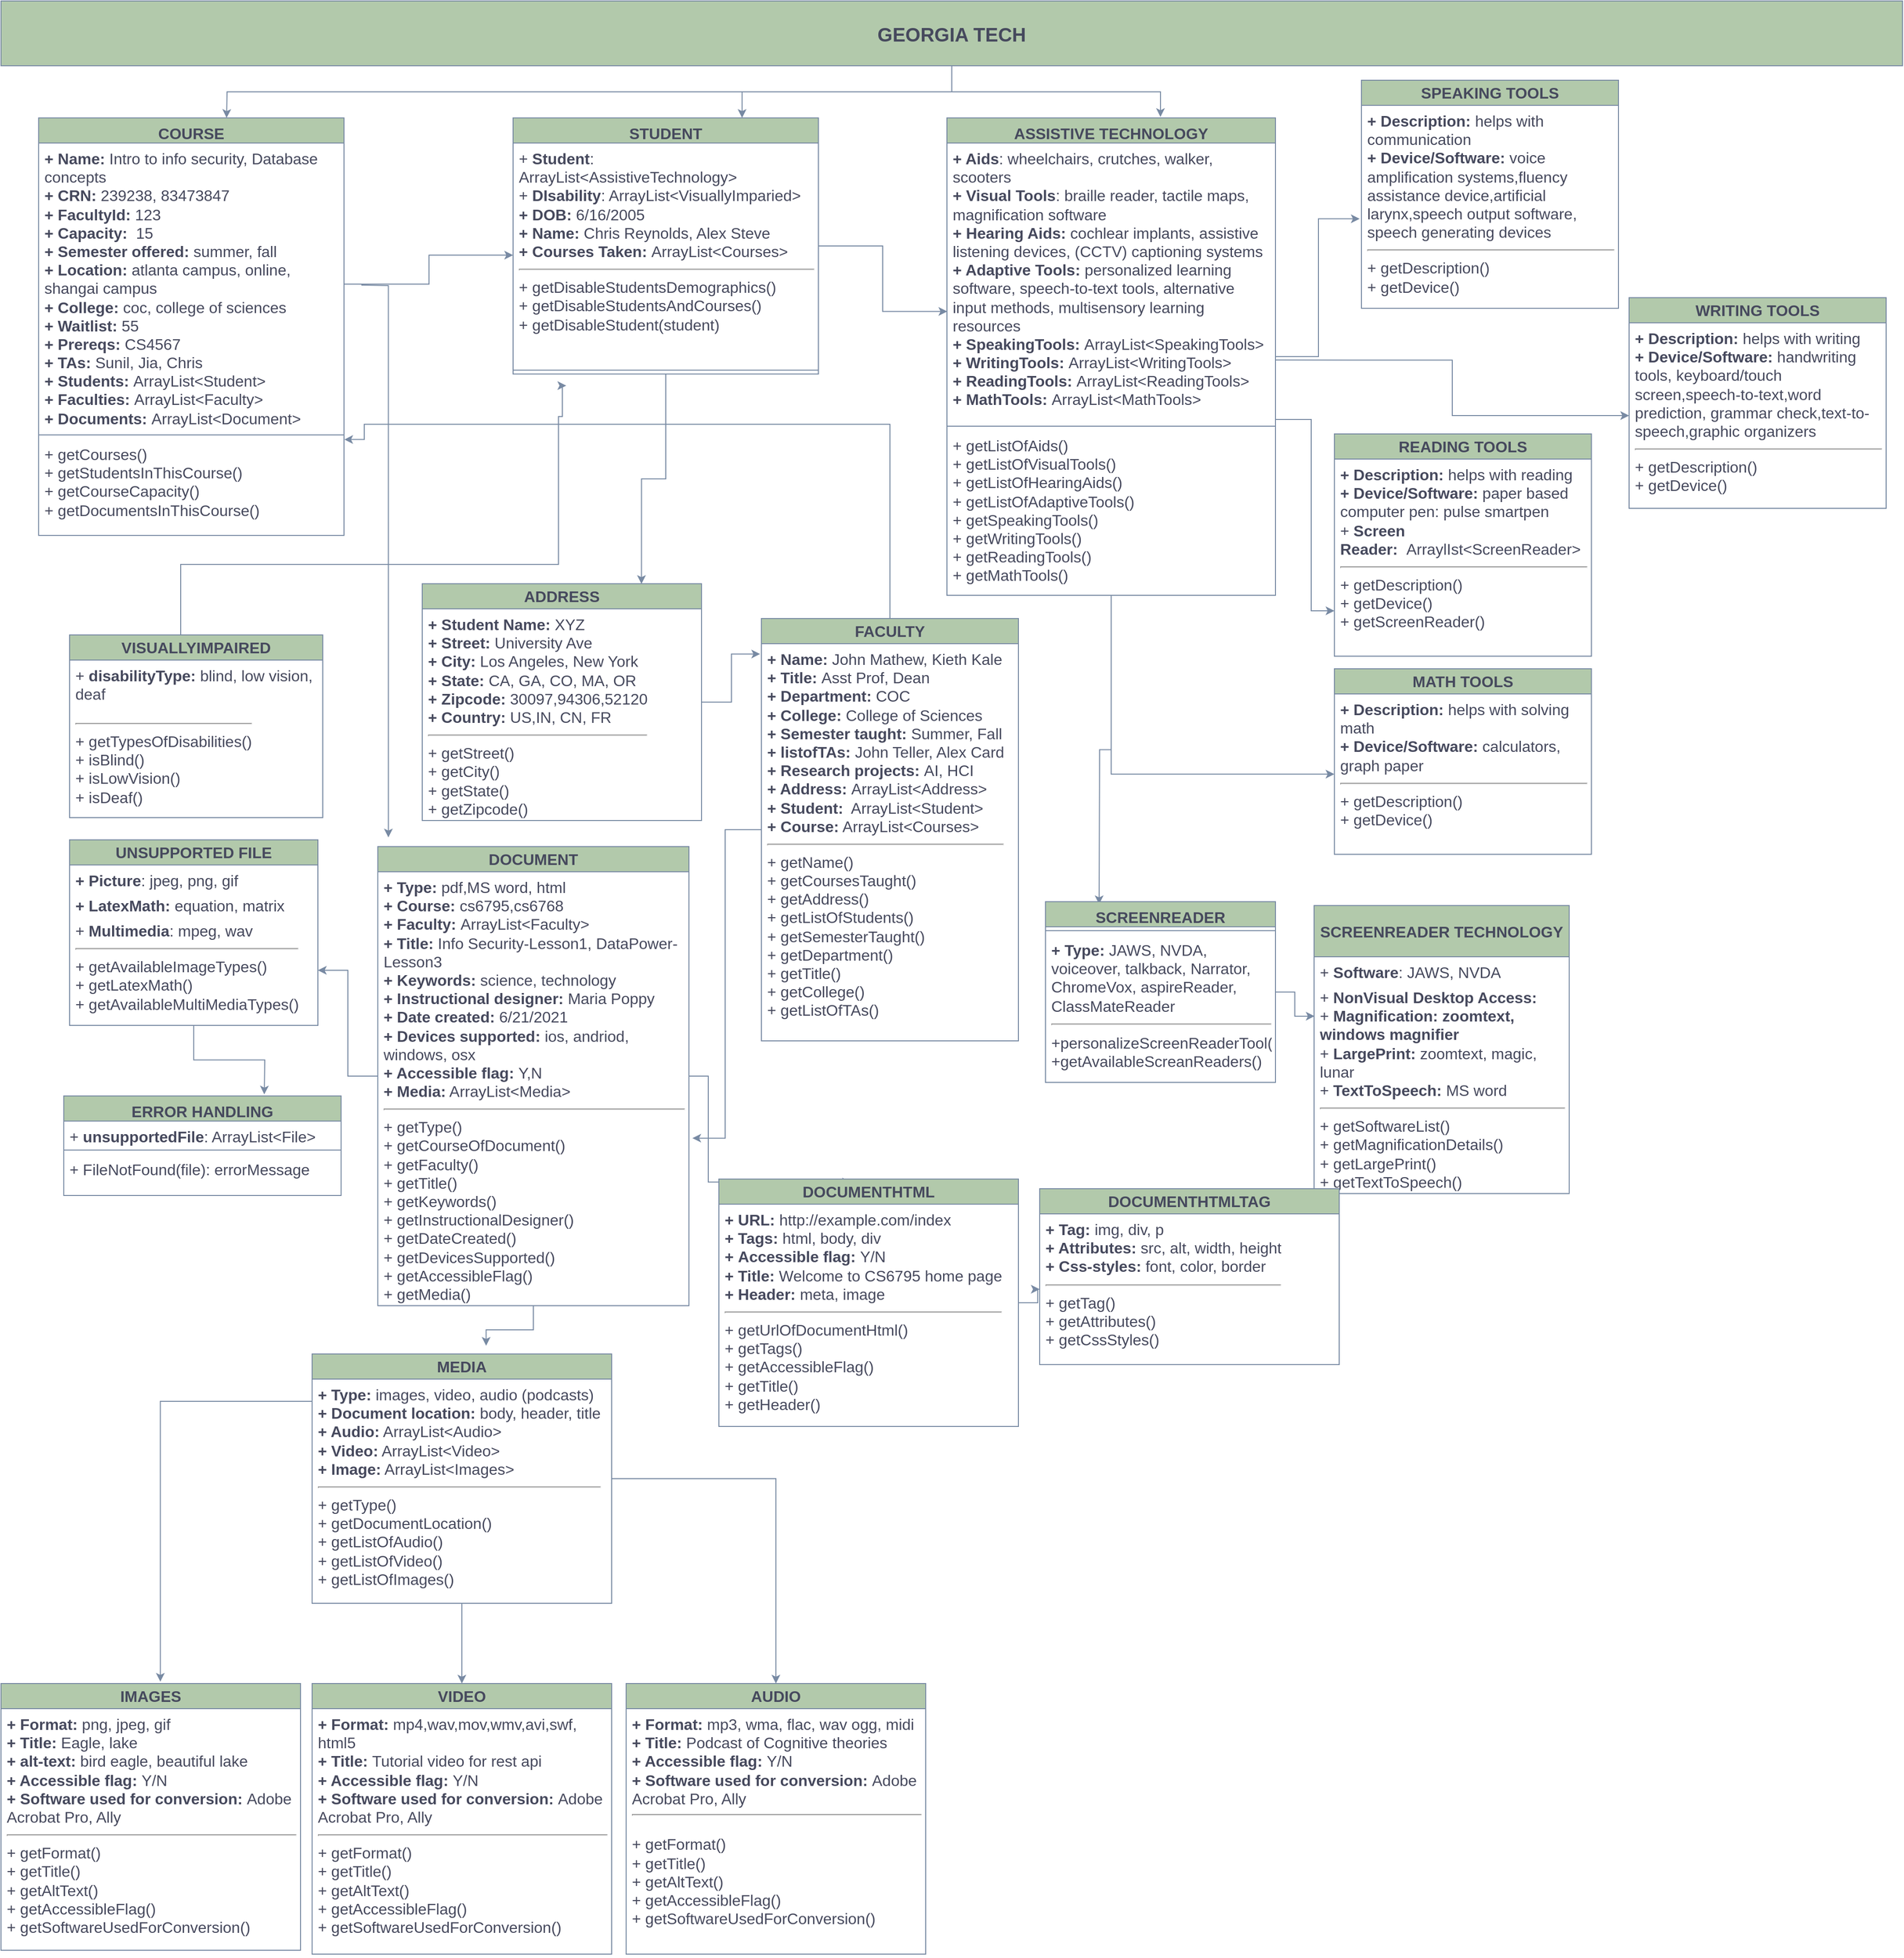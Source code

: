 <mxfile version="21.6.3" type="google">
  <diagram name="Page-1" id="hCBrN9F9kg9yELBUgHz0">
    <mxGraphModel grid="0" page="0" gridSize="10" guides="1" tooltips="1" connect="1" arrows="1" fold="1" pageScale="1" pageWidth="850" pageHeight="1100" math="0" shadow="0">
      <root>
        <mxCell id="0" />
        <mxCell id="1" parent="0" />
        <mxCell id="Kha7p-0pKT-xRUgH4Zrp-63" style="edgeStyle=orthogonalEdgeStyle;rounded=0;orthogonalLoop=1;jettySize=auto;html=1;labelBackgroundColor=none;fontColor=default;entryX=-0.007;entryY=0.559;entryDx=0;entryDy=0;entryPerimeter=0;strokeColor=#788AA3;" edge="1" parent="1" source="jCh2vAqL-qauHgvOBUfU-2" target="Kha7p-0pKT-xRUgH4Zrp-20">
          <mxGeometry relative="1" as="geometry">
            <mxPoint x="458" y="-490" as="targetPoint" />
          </mxGeometry>
        </mxCell>
        <mxCell id="Kha7p-0pKT-xRUgH4Zrp-65" style="edgeStyle=orthogonalEdgeStyle;rounded=0;orthogonalLoop=1;jettySize=auto;html=1;labelBackgroundColor=none;fontColor=default;strokeColor=#788AA3;" edge="1" parent="1" source="jCh2vAqL-qauHgvOBUfU-3" target="Kha7p-0pKT-xRUgH4Zrp-24">
          <mxGeometry relative="1" as="geometry">
            <Array as="points">
              <mxPoint x="473" y="-379" />
              <mxPoint x="473" y="-181" />
            </Array>
          </mxGeometry>
        </mxCell>
        <mxCell id="Kha7p-0pKT-xRUgH4Zrp-66" style="edgeStyle=orthogonalEdgeStyle;rounded=0;orthogonalLoop=1;jettySize=auto;html=1;entryX=0;entryY=0.5;entryDx=0;entryDy=0;labelBackgroundColor=none;fontColor=default;strokeColor=#788AA3;" edge="1" parent="1" source="jCh2vAqL-qauHgvOBUfU-2" target="Kha7p-0pKT-xRUgH4Zrp-26">
          <mxGeometry relative="1" as="geometry" />
        </mxCell>
        <mxCell id="Kha7p-0pKT-xRUgH4Zrp-67" style="edgeStyle=orthogonalEdgeStyle;rounded=0;orthogonalLoop=1;jettySize=auto;html=1;labelBackgroundColor=none;fontColor=default;strokeColor=#788AA3;" edge="1" parent="1" source="jCh2vAqL-qauHgvOBUfU-2">
          <mxGeometry relative="1" as="geometry">
            <mxPoint x="253.5" y="122.6" as="targetPoint" />
          </mxGeometry>
        </mxCell>
        <mxCell id="jCh2vAqL-qauHgvOBUfU-2" value="ASSISTIVE TECHNOLOGY" style="swimlane;fontStyle=1;align=center;verticalAlign=top;childLayout=stackLayout;horizontal=1;startSize=26;horizontalStack=0;resizeParent=1;resizeParentMax=0;resizeLast=0;collapsible=1;marginBottom=0;whiteSpace=wrap;html=1;fontSize=16;labelBackgroundColor=none;fillColor=#B2C9AB;fontColor=#46495D;strokeColor=#788AA3;" vertex="1" parent="1">
          <mxGeometry x="96" y="-691" width="340" height="494" as="geometry" />
        </mxCell>
        <mxCell id="jCh2vAqL-qauHgvOBUfU-3" value="&lt;b&gt;+ Aids&lt;/b&gt;: wheelchairs, crutches, walker, scooters&lt;br&gt;&lt;b&gt;+ Visual Tools&lt;/b&gt;: braille reader, tactile maps, magnification software&lt;br&gt;&lt;b&gt;+ Hearing Aids:&lt;/b&gt;&amp;nbsp;cochlear implants, assistive listening devices, (CCTV) captioning systems&lt;br&gt;&lt;b style=&quot;border-color: var(--border-color);&quot;&gt;+ A&lt;/b&gt;&lt;b&gt;daptive Tools:&lt;/b&gt;&amp;nbsp;personalized learning software, speech-to-text tools, alternative input methods, multisensory learning resources&lt;br&gt;&lt;b&gt;+ SpeakingTools: &lt;/b&gt;ArrayList&amp;lt;SpeakingTools&amp;gt;&lt;br&gt;&lt;b style=&quot;border-color: var(--border-color);&quot;&gt;+ WritingTools:&amp;nbsp;&lt;/b&gt;ArrayList&amp;lt;WritingTools&amp;gt;&lt;br&gt;&lt;b style=&quot;border-color: var(--border-color);&quot;&gt;+ ReadingTools:&amp;nbsp;&lt;/b&gt;ArrayList&amp;lt;ReadingTools&amp;gt;&lt;br&gt;&lt;b style=&quot;border-color: var(--border-color);&quot;&gt;+ MathTools:&amp;nbsp;&lt;/b&gt;ArrayList&amp;lt;MathTools&amp;gt;" style="text;strokeColor=none;fillColor=none;align=left;verticalAlign=top;spacingLeft=4;spacingRight=4;overflow=hidden;rotatable=0;points=[[0,0.5],[1,0.5]];portConstraint=eastwest;whiteSpace=wrap;html=1;fontSize=16;labelBackgroundColor=none;fontColor=#46495D;" vertex="1" parent="jCh2vAqL-qauHgvOBUfU-2">
          <mxGeometry y="26" width="340" height="289" as="geometry" />
        </mxCell>
        <mxCell id="jCh2vAqL-qauHgvOBUfU-4" value="" style="line;strokeWidth=1;fillColor=none;align=left;verticalAlign=middle;spacingTop=-1;spacingLeft=3;spacingRight=3;rotatable=0;labelPosition=right;points=[];portConstraint=eastwest;fontSize=16;labelBackgroundColor=none;strokeColor=#788AA3;fontColor=#46495D;" vertex="1" parent="jCh2vAqL-qauHgvOBUfU-2">
          <mxGeometry y="315" width="340" height="8" as="geometry" />
        </mxCell>
        <mxCell id="jCh2vAqL-qauHgvOBUfU-5" value="+ getListOfAids()&lt;br&gt;+ getListOfVisualTools()&lt;br&gt;+ getListOfHearingAids()&lt;br&gt;+ getListOfAdaptiveTools()&lt;br&gt;+ getSpeakingTools()&lt;br&gt;+ getWritingTools()&lt;br&gt;+ getReadingTools()&lt;br&gt;+ getMathTools()" style="text;strokeColor=none;fillColor=none;align=left;verticalAlign=top;spacingLeft=4;spacingRight=4;overflow=hidden;rotatable=0;points=[[0,0.5],[1,0.5]];portConstraint=eastwest;whiteSpace=wrap;html=1;fontSize=16;labelBackgroundColor=none;fontColor=#46495D;" vertex="1" parent="jCh2vAqL-qauHgvOBUfU-2">
          <mxGeometry y="323" width="340" height="171" as="geometry" />
        </mxCell>
        <mxCell id="jCh2vAqL-qauHgvOBUfU-7" value="ERROR HANDLING" style="swimlane;fontStyle=1;align=center;verticalAlign=top;childLayout=stackLayout;horizontal=1;startSize=26;horizontalStack=0;resizeParent=1;resizeParentMax=0;resizeLast=0;collapsible=1;marginBottom=0;whiteSpace=wrap;html=1;fontSize=16;labelBackgroundColor=none;fillColor=#B2C9AB;fontColor=#46495D;strokeColor=#788AA3;" vertex="1" parent="1">
          <mxGeometry x="-818" y="321" width="287" height="103" as="geometry" />
        </mxCell>
        <mxCell id="jCh2vAqL-qauHgvOBUfU-8" value="+ &lt;b&gt;unsupportedFile&lt;/b&gt;: ArrayList&amp;lt;File&amp;gt;" style="text;strokeColor=none;fillColor=none;align=left;verticalAlign=top;spacingLeft=4;spacingRight=4;overflow=hidden;rotatable=0;points=[[0,0.5],[1,0.5]];portConstraint=eastwest;whiteSpace=wrap;html=1;fontSize=16;labelBackgroundColor=none;fontColor=#46495D;" vertex="1" parent="jCh2vAqL-qauHgvOBUfU-7">
          <mxGeometry y="26" width="287" height="26" as="geometry" />
        </mxCell>
        <mxCell id="jCh2vAqL-qauHgvOBUfU-9" value="" style="line;strokeWidth=1;fillColor=none;align=left;verticalAlign=middle;spacingTop=-1;spacingLeft=3;spacingRight=3;rotatable=0;labelPosition=right;points=[];portConstraint=eastwest;fontSize=16;labelBackgroundColor=none;strokeColor=#788AA3;fontColor=#46495D;" vertex="1" parent="jCh2vAqL-qauHgvOBUfU-7">
          <mxGeometry y="52" width="287" height="8" as="geometry" />
        </mxCell>
        <mxCell id="jCh2vAqL-qauHgvOBUfU-10" value="+ FileNotFound(file): errorMessage" style="text;strokeColor=none;fillColor=none;align=left;verticalAlign=top;spacingLeft=4;spacingRight=4;overflow=hidden;rotatable=0;points=[[0,0.5],[1,0.5]];portConstraint=eastwest;whiteSpace=wrap;html=1;fontSize=16;labelBackgroundColor=none;fontColor=#46495D;" vertex="1" parent="jCh2vAqL-qauHgvOBUfU-7">
          <mxGeometry y="60" width="287" height="43" as="geometry" />
        </mxCell>
        <mxCell id="Kha7p-0pKT-xRUgH4Zrp-70" style="edgeStyle=orthogonalEdgeStyle;rounded=0;orthogonalLoop=1;jettySize=auto;html=1;entryX=0.002;entryY=0.162;entryDx=0;entryDy=0;entryPerimeter=0;labelBackgroundColor=none;fontColor=default;strokeColor=#788AA3;" edge="1" parent="1" source="jCh2vAqL-qauHgvOBUfU-11" target="jCh2vAqL-qauHgvOBUfU-35">
          <mxGeometry relative="1" as="geometry" />
        </mxCell>
        <mxCell id="jCh2vAqL-qauHgvOBUfU-11" value="SCREENREADER" style="swimlane;fontStyle=1;align=center;verticalAlign=top;childLayout=stackLayout;horizontal=1;startSize=26;horizontalStack=0;resizeParent=1;resizeParentMax=0;resizeLast=0;collapsible=1;marginBottom=0;whiteSpace=wrap;html=1;fontSize=16;labelBackgroundColor=none;fillColor=#B2C9AB;fontColor=#46495D;strokeColor=#788AA3;" vertex="1" parent="1">
          <mxGeometry x="198" y="120" width="238" height="187" as="geometry" />
        </mxCell>
        <mxCell id="jCh2vAqL-qauHgvOBUfU-13" value="" style="line;strokeWidth=1;fillColor=none;align=left;verticalAlign=middle;spacingTop=-1;spacingLeft=3;spacingRight=3;rotatable=0;labelPosition=right;points=[];portConstraint=eastwest;fontSize=16;labelBackgroundColor=none;strokeColor=#788AA3;fontColor=#46495D;" vertex="1" parent="jCh2vAqL-qauHgvOBUfU-11">
          <mxGeometry y="26" width="238" height="8" as="geometry" />
        </mxCell>
        <mxCell id="jCh2vAqL-qauHgvOBUfU-12" value="&lt;b&gt;+ Type:&lt;/b&gt; JAWS, NVDA, voiceover, talkback, Narrator, ChromeVox, aspireReader, ClassMateReader&lt;br&gt;&lt;hr id=&quot;null&quot;&gt;" style="text;strokeColor=none;fillColor=none;align=left;verticalAlign=top;spacingLeft=4;spacingRight=4;overflow=hidden;rotatable=0;points=[[0,0.5],[1,0.5]];portConstraint=eastwest;whiteSpace=wrap;html=1;fontSize=16;labelBackgroundColor=none;fontColor=#46495D;" vertex="1" parent="jCh2vAqL-qauHgvOBUfU-11">
          <mxGeometry y="34" width="238" height="96" as="geometry" />
        </mxCell>
        <mxCell id="jCh2vAqL-qauHgvOBUfU-14" value="+personalizeScreenReaderTool()&lt;br&gt;+getAvailableScreanReaders()" style="text;strokeColor=none;fillColor=none;align=left;verticalAlign=top;spacingLeft=4;spacingRight=4;overflow=hidden;rotatable=0;points=[[0,0.5],[1,0.5]];portConstraint=eastwest;whiteSpace=wrap;html=1;fontSize=16;labelBackgroundColor=none;fontColor=#46495D;" vertex="1" parent="jCh2vAqL-qauHgvOBUfU-11">
          <mxGeometry y="130" width="238" height="57" as="geometry" />
        </mxCell>
        <mxCell id="Kha7p-0pKT-xRUgH4Zrp-73" style="edgeStyle=orthogonalEdgeStyle;rounded=0;orthogonalLoop=1;jettySize=auto;html=1;labelBackgroundColor=none;fontColor=default;strokeColor=#788AA3;" edge="1" parent="1">
          <mxGeometry relative="1" as="geometry">
            <mxPoint x="-697" y="-156" as="sourcePoint" />
            <mxPoint x="-298" y="-414" as="targetPoint" />
            <Array as="points">
              <mxPoint x="-697" y="-229" />
              <mxPoint x="-306" y="-229" />
              <mxPoint x="-306" y="-382" />
              <mxPoint x="-302" y="-382" />
            </Array>
          </mxGeometry>
        </mxCell>
        <mxCell id="jCh2vAqL-qauHgvOBUfU-16" value="&lt;b&gt;VISUALLYIMPAIRED&lt;/b&gt;" style="swimlane;fontStyle=0;childLayout=stackLayout;horizontal=1;startSize=26;fillColor=#B2C9AB;horizontalStack=0;resizeParent=1;resizeParentMax=0;resizeLast=0;collapsible=1;marginBottom=0;whiteSpace=wrap;html=1;fontSize=16;labelBackgroundColor=none;fontColor=#46495D;strokeColor=#788AA3;" vertex="1" parent="1">
          <mxGeometry x="-812" y="-156" width="262" height="189" as="geometry" />
        </mxCell>
        <mxCell id="jCh2vAqL-qauHgvOBUfU-17" value="+ &lt;b&gt;disabilityType:&lt;/b&gt; blind, low vision, deaf" style="text;strokeColor=none;fillColor=none;align=left;verticalAlign=top;spacingLeft=4;spacingRight=4;overflow=hidden;rotatable=0;points=[[0,0.5],[1,0.5]];portConstraint=eastwest;whiteSpace=wrap;html=1;fontSize=16;labelBackgroundColor=none;fontColor=#46495D;" vertex="1" parent="jCh2vAqL-qauHgvOBUfU-16">
          <mxGeometry y="26" width="262" height="50" as="geometry" />
        </mxCell>
        <mxCell id="jCh2vAqL-qauHgvOBUfU-19" value="&lt;hr id=&quot;null&quot;&gt;+ getTypesOfDisabilities()&lt;br&gt;+ isBlind()&lt;br&gt;+ isLowVision()&lt;br&gt;+ isDeaf()" style="text;strokeColor=none;fillColor=none;align=left;verticalAlign=top;spacingLeft=4;spacingRight=4;overflow=hidden;rotatable=0;points=[[0,0.5],[1,0.5]];portConstraint=eastwest;whiteSpace=wrap;html=1;fontSize=16;labelBackgroundColor=none;fontColor=#46495D;" vertex="1" parent="jCh2vAqL-qauHgvOBUfU-16">
          <mxGeometry y="76" width="262" height="113" as="geometry" />
        </mxCell>
        <mxCell id="Kha7p-0pKT-xRUgH4Zrp-74" style="edgeStyle=orthogonalEdgeStyle;rounded=0;orthogonalLoop=1;jettySize=auto;html=1;labelBackgroundColor=none;fontColor=default;strokeColor=#788AA3;" edge="1" parent="1" source="jCh2vAqL-qauHgvOBUfU-23">
          <mxGeometry relative="1" as="geometry">
            <mxPoint x="-610.5" y="319.4" as="targetPoint" />
          </mxGeometry>
        </mxCell>
        <mxCell id="jCh2vAqL-qauHgvOBUfU-23" value="&lt;b&gt;UNSUPPORTED FILE&lt;/b&gt;" style="swimlane;fontStyle=0;childLayout=stackLayout;horizontal=1;startSize=26;fillColor=#B2C9AB;horizontalStack=0;resizeParent=1;resizeParentMax=0;resizeLast=0;collapsible=1;marginBottom=0;whiteSpace=wrap;html=1;fontSize=16;labelBackgroundColor=none;fontColor=#46495D;strokeColor=#788AA3;" vertex="1" parent="1">
          <mxGeometry x="-812" y="56" width="257" height="192" as="geometry" />
        </mxCell>
        <mxCell id="jCh2vAqL-qauHgvOBUfU-24" value="&lt;b&gt;+ Picture&lt;/b&gt;: jpeg, png, gif" style="text;strokeColor=none;fillColor=none;align=left;verticalAlign=top;spacingLeft=4;spacingRight=4;overflow=hidden;rotatable=0;points=[[0,0.5],[1,0.5]];portConstraint=eastwest;whiteSpace=wrap;html=1;fontSize=16;labelBackgroundColor=none;fontColor=#46495D;" vertex="1" parent="jCh2vAqL-qauHgvOBUfU-23">
          <mxGeometry y="26" width="257" height="26" as="geometry" />
        </mxCell>
        <mxCell id="jCh2vAqL-qauHgvOBUfU-25" value="&lt;b&gt;+ LatexMath:&amp;nbsp;&lt;/b&gt;equation, matrix" style="text;strokeColor=none;fillColor=none;align=left;verticalAlign=top;spacingLeft=4;spacingRight=4;overflow=hidden;rotatable=0;points=[[0,0.5],[1,0.5]];portConstraint=eastwest;whiteSpace=wrap;html=1;fontSize=16;labelBackgroundColor=none;fontColor=#46495D;" vertex="1" parent="jCh2vAqL-qauHgvOBUfU-23">
          <mxGeometry y="52" width="257" height="26" as="geometry" />
        </mxCell>
        <mxCell id="jCh2vAqL-qauHgvOBUfU-26" value="+ &lt;b&gt;Multimedia&lt;/b&gt;: mpeg, wav&lt;br&gt;&lt;hr id=&quot;null&quot;&gt;+ getAvailableImageTypes()&lt;br&gt;+ getLatexMath()&lt;br&gt;+ getAvailableMultiMediaTypes()" style="text;strokeColor=none;fillColor=none;align=left;verticalAlign=top;spacingLeft=4;spacingRight=4;overflow=hidden;rotatable=0;points=[[0,0.5],[1,0.5]];portConstraint=eastwest;whiteSpace=wrap;html=1;fontSize=16;labelBackgroundColor=none;fontColor=#46495D;" vertex="1" parent="jCh2vAqL-qauHgvOBUfU-23">
          <mxGeometry y="78" width="257" height="114" as="geometry" />
        </mxCell>
        <mxCell id="jCh2vAqL-qauHgvOBUfU-33" value="&lt;b&gt;SCREENREADER TECHNOLOGY&lt;/b&gt;" style="swimlane;fontStyle=0;childLayout=stackLayout;horizontal=1;startSize=53;fillColor=#B2C9AB;horizontalStack=0;resizeParent=1;resizeParentMax=0;resizeLast=0;collapsible=1;marginBottom=0;whiteSpace=wrap;html=1;fontSize=16;labelBackgroundColor=none;fontColor=#46495D;strokeColor=#788AA3;" vertex="1" parent="1">
          <mxGeometry x="476" y="124" width="264" height="298" as="geometry" />
        </mxCell>
        <mxCell id="jCh2vAqL-qauHgvOBUfU-34" value="+ &lt;b&gt;Software&lt;/b&gt;: JAWS, NVDA" style="text;strokeColor=none;fillColor=none;align=left;verticalAlign=top;spacingLeft=4;spacingRight=4;overflow=hidden;rotatable=0;points=[[0,0.5],[1,0.5]];portConstraint=eastwest;whiteSpace=wrap;html=1;fontSize=16;labelBackgroundColor=none;fontColor=#46495D;" vertex="1" parent="jCh2vAqL-qauHgvOBUfU-33">
          <mxGeometry y="53" width="264" height="26" as="geometry" />
        </mxCell>
        <mxCell id="jCh2vAqL-qauHgvOBUfU-35" value="+ &lt;b&gt;NonVisual Desktop Access:&lt;/b&gt;&lt;br&gt;+ &lt;b&gt;Magnification: zoomtext, windows magnifier&lt;/b&gt;&lt;br&gt;+ &lt;b&gt;LargePrint: &lt;/b&gt;zoomtext, magic, lunar&lt;br&gt;+ &lt;b&gt;TextToSpeech: &lt;/b&gt;MS word&lt;br&gt;&lt;hr id=&quot;null&quot;&gt;+ getSoftwareList()&lt;br&gt;+ getMagnificationDetails()&lt;br&gt;+ getLargePrint()&lt;br&gt;+ getTextToSpeech()" style="text;strokeColor=none;fillColor=none;align=left;verticalAlign=top;spacingLeft=4;spacingRight=4;overflow=hidden;rotatable=0;points=[[0,0.5],[1,0.5]];portConstraint=eastwest;whiteSpace=wrap;html=1;fontSize=16;labelBackgroundColor=none;fontColor=#46495D;" vertex="1" parent="jCh2vAqL-qauHgvOBUfU-33">
          <mxGeometry y="79" width="264" height="219" as="geometry" />
        </mxCell>
        <mxCell id="Kha7p-0pKT-xRUgH4Zrp-30" value="" style="edgeStyle=orthogonalEdgeStyle;rounded=0;orthogonalLoop=1;jettySize=auto;html=1;entryX=0.75;entryY=0;entryDx=0;entryDy=0;labelBackgroundColor=none;fontColor=default;strokeColor=#788AA3;" edge="1" parent="1" source="jCh2vAqL-qauHgvOBUfU-42" target="jCh2vAqL-qauHgvOBUfU-47">
          <mxGeometry relative="1" as="geometry">
            <mxPoint x="124" y="-533.5" as="targetPoint" />
          </mxGeometry>
        </mxCell>
        <mxCell id="Kha7p-0pKT-xRUgH4Zrp-71" style="edgeStyle=orthogonalEdgeStyle;rounded=0;orthogonalLoop=1;jettySize=auto;html=1;entryX=0.65;entryY=-0.002;entryDx=0;entryDy=0;entryPerimeter=0;labelBackgroundColor=none;fontColor=default;strokeColor=#788AA3;" edge="1" parent="1" source="jCh2vAqL-qauHgvOBUfU-42" target="jCh2vAqL-qauHgvOBUfU-2">
          <mxGeometry relative="1" as="geometry" />
        </mxCell>
        <mxCell id="Kha7p-0pKT-xRUgH4Zrp-87" style="edgeStyle=orthogonalEdgeStyle;rounded=0;orthogonalLoop=1;jettySize=auto;html=1;entryX=0.5;entryY=0;entryDx=0;entryDy=0;labelBackgroundColor=none;strokeColor=#788AA3;fontColor=default;" edge="1" parent="1" source="jCh2vAqL-qauHgvOBUfU-42">
          <mxGeometry relative="1" as="geometry">
            <mxPoint x="-649.5" y="-691" as="targetPoint" />
          </mxGeometry>
        </mxCell>
        <mxCell id="jCh2vAqL-qauHgvOBUfU-42" value="&lt;b&gt;&lt;font style=&quot;font-size: 20px;&quot;&gt;GEORGIA TECH&lt;/font&gt;&lt;/b&gt;" style="html=1;whiteSpace=wrap;fontSize=16;labelBackgroundColor=none;fillColor=#B2C9AB;strokeColor=#788AA3;fontColor=#46495D;" vertex="1" parent="1">
          <mxGeometry x="-883" y="-812" width="1968" height="67" as="geometry" />
        </mxCell>
        <mxCell id="Kha7p-0pKT-xRUgH4Zrp-61" style="edgeStyle=orthogonalEdgeStyle;rounded=0;orthogonalLoop=1;jettySize=auto;html=1;entryX=0.785;entryY=0.001;entryDx=0;entryDy=0;entryPerimeter=0;labelBackgroundColor=none;fontColor=default;strokeColor=#788AA3;" edge="1" parent="1" source="jCh2vAqL-qauHgvOBUfU-47" target="q4d5p_5_pBkJAAgMPwGI-1">
          <mxGeometry relative="1" as="geometry" />
        </mxCell>
        <mxCell id="Kha7p-0pKT-xRUgH4Zrp-72" style="edgeStyle=orthogonalEdgeStyle;rounded=0;orthogonalLoop=1;jettySize=auto;html=1;entryX=0.001;entryY=0.603;entryDx=0;entryDy=0;entryPerimeter=0;labelBackgroundColor=none;fontColor=default;strokeColor=#788AA3;" edge="1" parent="1" source="jCh2vAqL-qauHgvOBUfU-47" target="jCh2vAqL-qauHgvOBUfU-3">
          <mxGeometry relative="1" as="geometry" />
        </mxCell>
        <mxCell id="jCh2vAqL-qauHgvOBUfU-47" value="STUDENT" style="swimlane;fontStyle=1;align=center;verticalAlign=top;childLayout=stackLayout;horizontal=1;startSize=26;horizontalStack=0;resizeParent=1;resizeParentMax=0;resizeLast=0;collapsible=1;marginBottom=0;whiteSpace=wrap;html=1;fontSize=16;labelBackgroundColor=none;fillColor=#B2C9AB;fontColor=#46495D;strokeColor=#788AA3;" vertex="1" parent="1">
          <mxGeometry x="-353" y="-691" width="316" height="265" as="geometry" />
        </mxCell>
        <mxCell id="jCh2vAqL-qauHgvOBUfU-48" value="+ &lt;b&gt;Student&lt;/b&gt;: ArrayList&amp;lt;AssistiveTechnology&amp;gt;&lt;br&gt;+ &lt;b&gt;DIsability&lt;/b&gt;: ArrayList&amp;lt;VisuallyImparied&amp;gt;&lt;br&gt;&lt;b&gt;+ DOB: &lt;/b&gt;6/16/2005&lt;br&gt;&lt;b&gt;+ Name:&lt;/b&gt; Chris Reynolds, Alex Steve&lt;br&gt;&lt;b&gt;+ Courses Taken:&amp;nbsp;&lt;/b&gt;ArrayList&amp;lt;Courses&amp;gt;&lt;br&gt;&lt;hr id=&quot;null&quot;&gt;+ getDisableStudentsDemographics()&lt;br style=&quot;border-color: var(--border-color);&quot;&gt;+ getDisableStudentsAndCourses()&lt;br style=&quot;border-color: var(--border-color);&quot;&gt;+ getDisableStudent(student)" style="text;strokeColor=none;fillColor=none;align=left;verticalAlign=top;spacingLeft=4;spacingRight=4;overflow=hidden;rotatable=0;points=[[0,0.5],[1,0.5]];portConstraint=eastwest;whiteSpace=wrap;html=1;fontSize=16;labelBackgroundColor=none;fontColor=#46495D;" vertex="1" parent="jCh2vAqL-qauHgvOBUfU-47">
          <mxGeometry y="26" width="316" height="231" as="geometry" />
        </mxCell>
        <mxCell id="jCh2vAqL-qauHgvOBUfU-49" value="" style="line;strokeWidth=1;fillColor=none;align=left;verticalAlign=middle;spacingTop=-1;spacingLeft=3;spacingRight=3;rotatable=0;labelPosition=right;points=[];portConstraint=eastwest;fontSize=16;labelBackgroundColor=none;strokeColor=#788AA3;fontColor=#46495D;" vertex="1" parent="jCh2vAqL-qauHgvOBUfU-47">
          <mxGeometry y="257" width="316" height="8" as="geometry" />
        </mxCell>
        <mxCell id="Kha7p-0pKT-xRUgH4Zrp-88" style="edgeStyle=orthogonalEdgeStyle;rounded=0;orthogonalLoop=1;jettySize=auto;html=1;entryX=-0.005;entryY=0.084;entryDx=0;entryDy=0;entryPerimeter=0;labelBackgroundColor=none;strokeColor=#788AA3;fontColor=default;" edge="1" parent="1" source="q4d5p_5_pBkJAAgMPwGI-1" target="q4d5p_5_pBkJAAgMPwGI-11">
          <mxGeometry relative="1" as="geometry" />
        </mxCell>
        <mxCell id="q4d5p_5_pBkJAAgMPwGI-1" value="&lt;font style=&quot;font-size: 16px;&quot;&gt;&lt;b&gt;ADDRESS&lt;/b&gt;&lt;/font&gt;" style="swimlane;fontStyle=0;childLayout=stackLayout;horizontal=1;startSize=26;fillColor=#B2C9AB;horizontalStack=0;resizeParent=1;resizeParentMax=0;resizeLast=0;collapsible=1;marginBottom=0;whiteSpace=wrap;html=1;labelBackgroundColor=none;fontColor=#46495D;strokeColor=#788AA3;" vertex="1" parent="1">
          <mxGeometry x="-447" y="-209" width="289" height="245" as="geometry" />
        </mxCell>
        <mxCell id="q4d5p_5_pBkJAAgMPwGI-2" value="&lt;font style=&quot;font-size: 16px;&quot;&gt;&lt;b&gt;+&amp;nbsp;Student Name: &lt;/b&gt;XYZ&lt;br&gt;&lt;b&gt;+ Street: &lt;/b&gt;University Ave&lt;br&gt;&lt;b&gt;+ City: &lt;/b&gt;Los Angeles, New York&lt;br&gt;&lt;b&gt;+ State: &lt;/b&gt;CA, GA, CO, MA, OR&lt;br&gt;&lt;b&gt;+ Zipcode: &lt;/b&gt;30097,94306,52120&lt;br&gt;&lt;b&gt;+ Country: &lt;/b&gt;US,IN, CN, FR&lt;br&gt;&lt;hr id=&quot;null&quot;&gt;+ getStreet()&lt;br&gt;+ getCity()&lt;br&gt;+ getState()&lt;br&gt;+ getZipcode()&lt;br&gt;&lt;/font&gt;" style="text;strokeColor=none;fillColor=none;align=left;verticalAlign=top;spacingLeft=4;spacingRight=4;overflow=hidden;rotatable=0;points=[[0,0.5],[1,0.5]];portConstraint=eastwest;whiteSpace=wrap;html=1;labelBackgroundColor=none;fontColor=#46495D;" vertex="1" parent="q4d5p_5_pBkJAAgMPwGI-1">
          <mxGeometry y="26" width="289" height="219" as="geometry" />
        </mxCell>
        <mxCell id="Kha7p-0pKT-xRUgH4Zrp-75" style="edgeStyle=orthogonalEdgeStyle;rounded=0;orthogonalLoop=1;jettySize=auto;html=1;entryX=0.034;entryY=-0.02;entryDx=0;entryDy=0;entryPerimeter=0;labelBackgroundColor=none;fontColor=default;strokeColor=#788AA3;" edge="1" parent="1" target="Kha7p-0pKT-xRUgH4Zrp-1">
          <mxGeometry relative="1" as="geometry">
            <mxPoint x="-510" y="-518" as="sourcePoint" />
          </mxGeometry>
        </mxCell>
        <mxCell id="Kha7p-0pKT-xRUgH4Zrp-84" style="edgeStyle=orthogonalEdgeStyle;rounded=0;orthogonalLoop=1;jettySize=auto;html=1;labelBackgroundColor=none;fontColor=default;strokeColor=#788AA3;exitX=1;exitY=0.5;exitDx=0;exitDy=0;" edge="1" parent="1" source="Kha7p-0pKT-xRUgH4Zrp-95" target="jCh2vAqL-qauHgvOBUfU-48">
          <mxGeometry relative="1" as="geometry">
            <mxPoint x="-510" y="-518" as="sourcePoint" />
            <Array as="points">
              <mxPoint x="-528" y="-519" />
              <mxPoint x="-440" y="-519" />
              <mxPoint x="-440" y="-549" />
            </Array>
          </mxGeometry>
        </mxCell>
        <mxCell id="Kha7p-0pKT-xRUgH4Zrp-76" style="edgeStyle=orthogonalEdgeStyle;rounded=0;orthogonalLoop=1;jettySize=auto;html=1;entryX=1.011;entryY=0.614;entryDx=0;entryDy=0;entryPerimeter=0;labelBackgroundColor=none;fontColor=default;strokeColor=#788AA3;" edge="1" parent="1" source="q4d5p_5_pBkJAAgMPwGI-11" target="Kha7p-0pKT-xRUgH4Zrp-2">
          <mxGeometry relative="1" as="geometry" />
        </mxCell>
        <mxCell id="Kha7p-0pKT-xRUgH4Zrp-89" style="edgeStyle=orthogonalEdgeStyle;rounded=0;orthogonalLoop=1;jettySize=auto;html=1;entryX=1.001;entryY=0.008;entryDx=0;entryDy=0;entryPerimeter=0;labelBackgroundColor=none;strokeColor=#788AA3;fontColor=default;" edge="1" parent="1" source="q4d5p_5_pBkJAAgMPwGI-11" target="Kha7p-0pKT-xRUgH4Zrp-97">
          <mxGeometry relative="1" as="geometry">
            <mxPoint x="-504.42" y="-352.36" as="targetPoint" />
            <Array as="points">
              <mxPoint x="37" y="-374" />
              <mxPoint x="-507" y="-374" />
              <mxPoint x="-507" y="-358" />
            </Array>
          </mxGeometry>
        </mxCell>
        <mxCell id="q4d5p_5_pBkJAAgMPwGI-11" value="&lt;b&gt;&lt;font style=&quot;font-size: 16px;&quot;&gt;FACULTY&lt;/font&gt;&lt;/b&gt;" style="swimlane;fontStyle=0;childLayout=stackLayout;horizontal=1;startSize=26;fillColor=#B2C9AB;horizontalStack=0;resizeParent=1;resizeParentMax=0;resizeLast=0;collapsible=1;marginBottom=0;whiteSpace=wrap;html=1;labelBackgroundColor=none;fontColor=#46495D;strokeColor=#788AA3;" vertex="1" parent="1">
          <mxGeometry x="-96" y="-173" width="266" height="437" as="geometry" />
        </mxCell>
        <mxCell id="q4d5p_5_pBkJAAgMPwGI-12" value="&lt;font style=&quot;font-size: 16px;&quot;&gt;&lt;b&gt;+&amp;nbsp;Name: &lt;/b&gt;John Mathew, Kieth Kale&lt;br&gt;&lt;b&gt;+ Title: &lt;/b&gt;Asst Prof, Dean&lt;br&gt;&lt;b&gt;+ Department: &lt;/b&gt;COC&lt;br&gt;&lt;b&gt;+ College: &lt;/b&gt;College of Sciences&lt;br&gt;&lt;b&gt;+ Semester taught: &lt;/b&gt;Summer, Fall&lt;br&gt;&lt;b&gt;+ listofTAs: &lt;/b&gt;John Teller, Alex Card&lt;br&gt;&lt;b&gt;+ Research projects: &lt;/b&gt;AI, HCI&lt;br&gt;&lt;b&gt;+ Address: &lt;/b&gt;ArrayList&amp;lt;Address&amp;gt;&lt;br&gt;&lt;b&gt;+ Student:&amp;nbsp;&lt;/b&gt; ArrayList&amp;lt;Student&amp;gt;&lt;br&gt;&lt;b&gt;+ Course:&lt;/b&gt; ArrayList&amp;lt;Courses&amp;gt;&lt;br&gt;&lt;hr id=&quot;null&quot;&gt;+ getName()&lt;br&gt;+ getCoursesTaught()&lt;br&gt;+ getAddress()&lt;br&gt;+ getListOfStudents()&lt;br&gt;+ getSemesterTaught()&lt;br&gt;+ getDepartment()&lt;br&gt;+ getTitle()&lt;br&gt;+ getCollege()&lt;br&gt;+ getListOfTAs()&lt;br&gt;&lt;/font&gt;" style="text;strokeColor=none;fillColor=none;align=left;verticalAlign=top;spacingLeft=4;spacingRight=4;overflow=hidden;rotatable=0;points=[[0,0.5],[1,0.5]];portConstraint=eastwest;whiteSpace=wrap;html=1;labelBackgroundColor=none;fontColor=#46495D;" vertex="1" parent="q4d5p_5_pBkJAAgMPwGI-11">
          <mxGeometry y="26" width="266" height="411" as="geometry" />
        </mxCell>
        <mxCell id="Kha7p-0pKT-xRUgH4Zrp-79" style="edgeStyle=orthogonalEdgeStyle;rounded=0;orthogonalLoop=1;jettySize=auto;html=1;entryX=0.581;entryY=-0.033;entryDx=0;entryDy=0;entryPerimeter=0;labelBackgroundColor=none;fontColor=default;strokeColor=#788AA3;" edge="1" parent="1" source="Kha7p-0pKT-xRUgH4Zrp-1" target="Kha7p-0pKT-xRUgH4Zrp-11">
          <mxGeometry relative="1" as="geometry" />
        </mxCell>
        <mxCell id="Kha7p-0pKT-xRUgH4Zrp-90" style="edgeStyle=orthogonalEdgeStyle;rounded=0;orthogonalLoop=1;jettySize=auto;html=1;entryX=0.441;entryY=0.012;entryDx=0;entryDy=0;entryPerimeter=0;strokeColor=#788AA3;fontColor=#46495D;fillColor=#B2C9AB;" edge="1" parent="1" source="Kha7p-0pKT-xRUgH4Zrp-1" target="Kha7p-0pKT-xRUgH4Zrp-5">
          <mxGeometry relative="1" as="geometry" />
        </mxCell>
        <mxCell id="Kha7p-0pKT-xRUgH4Zrp-92" style="edgeStyle=orthogonalEdgeStyle;rounded=0;orthogonalLoop=1;jettySize=auto;html=1;entryX=1;entryY=0.5;entryDx=0;entryDy=0;strokeColor=#788AA3;fontColor=#46495D;fillColor=#B2C9AB;" edge="1" parent="1" source="Kha7p-0pKT-xRUgH4Zrp-1" target="jCh2vAqL-qauHgvOBUfU-26">
          <mxGeometry relative="1" as="geometry" />
        </mxCell>
        <mxCell id="Kha7p-0pKT-xRUgH4Zrp-1" value="&lt;b&gt;&lt;font style=&quot;font-size: 16px;&quot;&gt;DOCUMENT&lt;/font&gt;&lt;/b&gt;" style="swimlane;fontStyle=0;childLayout=stackLayout;horizontal=1;startSize=26;fillColor=#B2C9AB;horizontalStack=0;resizeParent=1;resizeParentMax=0;resizeLast=0;collapsible=1;marginBottom=0;whiteSpace=wrap;html=1;labelBackgroundColor=none;fontColor=#46495D;strokeColor=#788AA3;" vertex="1" parent="1">
          <mxGeometry x="-493" y="63" width="322" height="475" as="geometry" />
        </mxCell>
        <mxCell id="Kha7p-0pKT-xRUgH4Zrp-2" value="&lt;font style=&quot;font-size: 16px;&quot;&gt;&lt;b&gt;+&amp;nbsp;Type: &lt;/b&gt;pdf,MS word, html&lt;br&gt;&lt;b&gt;+ Course: &lt;/b&gt;cs6795,cs6768&lt;br&gt;&lt;b&gt;+ Faculty: &lt;/b&gt;ArrayList&amp;lt;Faculty&amp;gt;&lt;br&gt;&lt;b&gt;+ Title: &lt;/b&gt;Info Security-Lesson1, DataPower-Lesson3&lt;br&gt;&lt;b&gt;+ Keywords: &lt;/b&gt;science, technology&lt;br&gt;&lt;b&gt;+ Instructional designer: &lt;/b&gt;Maria Poppy&lt;br&gt;&lt;b&gt;+ Date created: &lt;/b&gt;6/21/2021&lt;br&gt;&lt;b&gt;+ Devices supported: &lt;/b&gt;ios, andriod, windows, osx&lt;br&gt;&lt;b&gt;+ Accessible flag: &lt;/b&gt;Y,N&lt;br&gt;&lt;b&gt;+ Media:&lt;/b&gt; ArrayList&amp;lt;Media&amp;gt;&lt;br&gt;&lt;hr id=&quot;null&quot;&gt;+ getType()&lt;br&gt;+ getCourseOfDocument()&lt;br&gt;+ getFaculty()&lt;br&gt;+ getTitle()&lt;br&gt;+ getKeywords()&lt;br&gt;+ getInstructionalDesigner()&lt;br&gt;+ getDateCreated()&lt;br&gt;+ getDevicesSupported()&lt;br&gt;+ getAccessibleFlag()&lt;br&gt;+ getMedia()&lt;br&gt;&lt;/font&gt;" style="text;strokeColor=none;fillColor=none;align=left;verticalAlign=top;spacingLeft=4;spacingRight=4;overflow=hidden;rotatable=0;points=[[0,0.5],[1,0.5]];portConstraint=eastwest;whiteSpace=wrap;html=1;labelBackgroundColor=none;fontColor=#46495D;" vertex="1" parent="Kha7p-0pKT-xRUgH4Zrp-1">
          <mxGeometry y="26" width="322" height="449" as="geometry" />
        </mxCell>
        <mxCell id="Kha7p-0pKT-xRUgH4Zrp-78" style="edgeStyle=orthogonalEdgeStyle;rounded=0;orthogonalLoop=1;jettySize=auto;html=1;entryX=0;entryY=0.5;entryDx=0;entryDy=0;labelBackgroundColor=none;fontColor=default;strokeColor=#788AA3;" edge="1" parent="1" source="Kha7p-0pKT-xRUgH4Zrp-5" target="Kha7p-0pKT-xRUgH4Zrp-10">
          <mxGeometry relative="1" as="geometry" />
        </mxCell>
        <mxCell id="Kha7p-0pKT-xRUgH4Zrp-5" value="&lt;b&gt;&lt;font style=&quot;font-size: 16px;&quot;&gt;DOCUMENTHTML&lt;/font&gt;&lt;/b&gt;" style="swimlane;fontStyle=0;childLayout=stackLayout;horizontal=1;startSize=26;fillColor=#B2C9AB;horizontalStack=0;resizeParent=1;resizeParentMax=0;resizeLast=0;collapsible=1;marginBottom=0;whiteSpace=wrap;html=1;labelBackgroundColor=none;fontColor=#46495D;strokeColor=#788AA3;" vertex="1" parent="1">
          <mxGeometry x="-140" y="407" width="310" height="256" as="geometry" />
        </mxCell>
        <mxCell id="Kha7p-0pKT-xRUgH4Zrp-6" value="&lt;font style=&quot;font-size: 16px;&quot;&gt;&lt;b&gt;+&amp;nbsp;URL: &lt;/b&gt;http://example.com/index&lt;br&gt;&lt;b&gt;+ Tags: &lt;/b&gt;html, body, div&lt;br&gt;&lt;b&gt;+&amp;nbsp;Accessible flag: &lt;/b&gt;Y/N&lt;br&gt;&lt;b&gt;+ Title: &lt;/b&gt;Welcome to CS6795 home page&lt;br&gt;&lt;b&gt;+ Header: &lt;/b&gt;meta, image&lt;br&gt;&lt;hr id=&quot;null&quot;&gt;+ getUrlOfDocumentHtml()&lt;br&gt;+ getTags()&lt;br&gt;+ getAccessibleFlag()&lt;br&gt;+ getTitle()&lt;br&gt;+ getHeader()&lt;br&gt;&lt;/font&gt;" style="text;strokeColor=none;fillColor=none;align=left;verticalAlign=top;spacingLeft=4;spacingRight=4;overflow=hidden;rotatable=0;points=[[0,0.5],[1,0.5]];portConstraint=eastwest;whiteSpace=wrap;html=1;labelBackgroundColor=none;fontColor=#46495D;" vertex="1" parent="Kha7p-0pKT-xRUgH4Zrp-5">
          <mxGeometry y="26" width="310" height="230" as="geometry" />
        </mxCell>
        <mxCell id="Kha7p-0pKT-xRUgH4Zrp-9" value="&lt;b&gt;&lt;font style=&quot;font-size: 16px;&quot;&gt;DOCUMENTHTMLTAG&lt;/font&gt;&lt;/b&gt;" style="swimlane;fontStyle=0;childLayout=stackLayout;horizontal=1;startSize=26;fillColor=#B2C9AB;horizontalStack=0;resizeParent=1;resizeParentMax=0;resizeLast=0;collapsible=1;marginBottom=0;whiteSpace=wrap;html=1;labelBackgroundColor=none;fontColor=#46495D;strokeColor=#788AA3;" vertex="1" parent="1">
          <mxGeometry x="192" y="417" width="310" height="182" as="geometry" />
        </mxCell>
        <mxCell id="Kha7p-0pKT-xRUgH4Zrp-10" value="&lt;font style=&quot;font-size: 16px;&quot;&gt;&lt;b&gt;+ Tag: &lt;/b&gt;img, div, p&lt;br&gt;&lt;b&gt;+ Attributes: &lt;/b&gt;src, alt, width, height&lt;br&gt;&lt;b&gt;+ Css-styles: &lt;/b&gt;font, color, border&lt;br&gt;&lt;hr id=&quot;null&quot;&gt;+ getTag()&lt;br&gt;+ getAttributes()&lt;br&gt;+ getCssStyles()&lt;br&gt;&lt;/font&gt;" style="text;strokeColor=none;fillColor=none;align=left;verticalAlign=top;spacingLeft=4;spacingRight=4;overflow=hidden;rotatable=0;points=[[0,0.5],[1,0.5]];portConstraint=eastwest;whiteSpace=wrap;html=1;labelBackgroundColor=none;fontColor=#46495D;" vertex="1" parent="Kha7p-0pKT-xRUgH4Zrp-9">
          <mxGeometry y="26" width="310" height="156" as="geometry" />
        </mxCell>
        <mxCell id="Kha7p-0pKT-xRUgH4Zrp-80" style="edgeStyle=orthogonalEdgeStyle;rounded=0;orthogonalLoop=1;jettySize=auto;html=1;entryX=0.532;entryY=-0.007;entryDx=0;entryDy=0;entryPerimeter=0;labelBackgroundColor=none;fontColor=default;strokeColor=#788AA3;" edge="1" parent="1" source="Kha7p-0pKT-xRUgH4Zrp-11" target="Kha7p-0pKT-xRUgH4Zrp-13">
          <mxGeometry relative="1" as="geometry">
            <Array as="points">
              <mxPoint x="-484" y="637" />
              <mxPoint x="-688" y="637" />
            </Array>
          </mxGeometry>
        </mxCell>
        <mxCell id="Kha7p-0pKT-xRUgH4Zrp-82" style="edgeStyle=orthogonalEdgeStyle;rounded=0;orthogonalLoop=1;jettySize=auto;html=1;labelBackgroundColor=none;fontColor=default;strokeColor=#788AA3;" edge="1" parent="1" source="Kha7p-0pKT-xRUgH4Zrp-11" target="Kha7p-0pKT-xRUgH4Zrp-17">
          <mxGeometry relative="1" as="geometry" />
        </mxCell>
        <mxCell id="Kha7p-0pKT-xRUgH4Zrp-13" value="&lt;b&gt;&lt;font style=&quot;font-size: 16px;&quot;&gt;IMAGES&lt;/font&gt;&lt;/b&gt;" style="swimlane;fontStyle=0;childLayout=stackLayout;horizontal=1;startSize=26;fillColor=#B2C9AB;horizontalStack=0;resizeParent=1;resizeParentMax=0;resizeLast=0;collapsible=1;marginBottom=0;whiteSpace=wrap;html=1;labelBackgroundColor=none;fontColor=#46495D;strokeColor=#788AA3;" vertex="1" parent="1">
          <mxGeometry x="-883" y="929" width="310" height="276" as="geometry" />
        </mxCell>
        <mxCell id="Kha7p-0pKT-xRUgH4Zrp-14" value="&lt;font style=&quot;font-size: 16px;&quot;&gt;&lt;b&gt;+ Format: &lt;/b&gt;png, jpeg, gif&lt;br&gt;&lt;b&gt;+ Title: &lt;/b&gt;Eagle, lake&lt;br&gt;&lt;b&gt;+ alt-text: &lt;/b&gt;bird eagle, beautiful lake&lt;br&gt;&lt;b&gt;+ Accessible flag: &lt;/b&gt;Y/N&lt;br&gt;&lt;b&gt;+ Software used for conversion: &lt;/b&gt;Adobe Acrobat Pro, Ally&lt;br&gt;&lt;hr id=&quot;null&quot;&gt;+ getFormat()&lt;br&gt;+ getTitle()&lt;br&gt;+ getAltText()&lt;br&gt;+ getAccessibleFlag()&lt;br&gt;+ getSoftwareUsedForConversion()&lt;br&gt;&lt;/font&gt;" style="text;strokeColor=none;fillColor=none;align=left;verticalAlign=top;spacingLeft=4;spacingRight=4;overflow=hidden;rotatable=0;points=[[0,0.5],[1,0.5]];portConstraint=eastwest;whiteSpace=wrap;html=1;labelBackgroundColor=none;fontColor=#46495D;" vertex="1" parent="Kha7p-0pKT-xRUgH4Zrp-13">
          <mxGeometry y="26" width="310" height="250" as="geometry" />
        </mxCell>
        <mxCell id="Kha7p-0pKT-xRUgH4Zrp-15" value="&lt;b&gt;&lt;font style=&quot;font-size: 16px;&quot;&gt;VIDEO&lt;/font&gt;&lt;/b&gt;" style="swimlane;fontStyle=0;childLayout=stackLayout;horizontal=1;startSize=26;fillColor=#B2C9AB;horizontalStack=0;resizeParent=1;resizeParentMax=0;resizeLast=0;collapsible=1;marginBottom=0;whiteSpace=wrap;html=1;labelBackgroundColor=none;fontColor=#46495D;strokeColor=#788AA3;" vertex="1" parent="1">
          <mxGeometry x="-561" y="929" width="310" height="280" as="geometry" />
        </mxCell>
        <mxCell id="Kha7p-0pKT-xRUgH4Zrp-16" value="&lt;font style=&quot;font-size: 16px;&quot;&gt;&lt;b&gt;+ Format: &lt;/b&gt;mp4,wav,mov,wmv,avi,swf, html5&lt;br style=&quot;border-color: var(--border-color);&quot;&gt;&lt;b&gt;+ Title: &lt;/b&gt;Tutorial video for rest api&lt;br style=&quot;border-color: var(--border-color);&quot;&gt;&lt;b&gt;+ Accessible flag: &lt;/b&gt;Y/N&lt;br style=&quot;border-color: var(--border-color);&quot;&gt;&lt;b&gt;+ Software used for conversion: &lt;/b&gt;Adobe Acrobat Pro, Ally&lt;br&gt;&lt;hr id=&quot;null&quot;&gt;+ getFormat()&lt;br style=&quot;border-color: var(--border-color);&quot;&gt;+ getTitle()&lt;br style=&quot;border-color: var(--border-color);&quot;&gt;+ getAltText()&lt;br style=&quot;border-color: var(--border-color);&quot;&gt;+ getAccessibleFlag()&lt;br style=&quot;border-color: var(--border-color);&quot;&gt;+ getSoftwareUsedForConversion()&lt;/font&gt;" style="text;strokeColor=none;fillColor=none;align=left;verticalAlign=top;spacingLeft=4;spacingRight=4;overflow=hidden;rotatable=0;points=[[0,0.5],[1,0.5]];portConstraint=eastwest;whiteSpace=wrap;html=1;labelBackgroundColor=none;fontColor=#46495D;" vertex="1" parent="Kha7p-0pKT-xRUgH4Zrp-15">
          <mxGeometry y="26" width="310" height="254" as="geometry" />
        </mxCell>
        <mxCell id="Kha7p-0pKT-xRUgH4Zrp-17" value="&lt;b&gt;&lt;font style=&quot;font-size: 16px;&quot;&gt;AUDIO&lt;/font&gt;&lt;/b&gt;" style="swimlane;fontStyle=0;childLayout=stackLayout;horizontal=1;startSize=26;fillColor=#B2C9AB;horizontalStack=0;resizeParent=1;resizeParentMax=0;resizeLast=0;collapsible=1;marginBottom=0;whiteSpace=wrap;html=1;labelBackgroundColor=none;fontColor=#46495D;strokeColor=#788AA3;" vertex="1" parent="1">
          <mxGeometry x="-236" y="929" width="310" height="280" as="geometry" />
        </mxCell>
        <mxCell id="Kha7p-0pKT-xRUgH4Zrp-18" value="&lt;b style=&quot;border-color: var(--border-color); font-size: 16px;&quot;&gt;+ Format:&lt;/b&gt;&lt;span style=&quot;border-color: var(--border-color); font-size: 16px;&quot;&gt; &lt;/span&gt;&lt;span style=&quot;border-color: var(--border-color); font-size: 16px;&quot;&gt;mp3, wma, flac, wav ogg, midi&lt;/span&gt;&lt;br&gt;&lt;span style=&quot;font-size: 16px;&quot;&gt;&lt;b&gt;+ Title: &lt;/b&gt;Podcast&amp;nbsp;&lt;/span&gt;&lt;span style=&quot;font-size: 16px;&quot;&gt;of Cognitive theories&lt;/span&gt;&lt;br style=&quot;border-color: var(--border-color); font-size: 16px;&quot;&gt;&lt;b style=&quot;border-color: var(--border-color); font-size: 16px;&quot;&gt;+ Accessible flag:&amp;nbsp;&lt;/b&gt;&lt;span style=&quot;font-size: 16px;&quot;&gt;Y/N&lt;/span&gt;&lt;br style=&quot;border-color: var(--border-color); font-size: 16px;&quot;&gt;&lt;b style=&quot;border-color: var(--border-color); font-size: 16px;&quot;&gt;+ Software used for conversion:&amp;nbsp;&lt;/b&gt;&lt;span style=&quot;font-size: 16px;&quot;&gt;Adobe Acrobat Pro, Ally&lt;br&gt;&lt;/span&gt;&lt;hr id=&quot;null&quot;&gt;&lt;br style=&quot;border-color: var(--border-color); font-size: 16px;&quot;&gt;&lt;span style=&quot;font-size: 16px;&quot;&gt;+ getFormat()&lt;br&gt;+ getTitle()&lt;/span&gt;&lt;br style=&quot;border-color: var(--border-color); font-size: 16px;&quot;&gt;&lt;span style=&quot;font-size: 16px;&quot;&gt;+ getAltText()&lt;/span&gt;&lt;br style=&quot;border-color: var(--border-color); font-size: 16px;&quot;&gt;&lt;span style=&quot;font-size: 16px;&quot;&gt;+ getAccessibleFlag()&lt;/span&gt;&lt;br style=&quot;border-color: var(--border-color); font-size: 16px;&quot;&gt;&lt;span style=&quot;font-size: 16px;&quot;&gt;+ getSoftwareUsedForConversion()&lt;/span&gt;" style="text;strokeColor=none;fillColor=none;align=left;verticalAlign=top;spacingLeft=4;spacingRight=4;overflow=hidden;rotatable=0;points=[[0,0.5],[1,0.5]];portConstraint=eastwest;whiteSpace=wrap;html=1;labelBackgroundColor=none;fontColor=#46495D;" vertex="1" parent="Kha7p-0pKT-xRUgH4Zrp-17">
          <mxGeometry y="26" width="310" height="254" as="geometry" />
        </mxCell>
        <mxCell id="Kha7p-0pKT-xRUgH4Zrp-19" value="&lt;b&gt;&lt;font style=&quot;font-size: 16px;&quot;&gt;SPEAKING TOOLS&lt;/font&gt;&lt;/b&gt;" style="swimlane;fontStyle=0;childLayout=stackLayout;horizontal=1;startSize=26;fillColor=#B2C9AB;horizontalStack=0;resizeParent=1;resizeParentMax=0;resizeLast=0;collapsible=1;marginBottom=0;whiteSpace=wrap;html=1;labelBackgroundColor=none;fontColor=#46495D;strokeColor=#788AA3;" vertex="1" parent="1">
          <mxGeometry x="525" y="-730" width="266" height="236" as="geometry" />
        </mxCell>
        <mxCell id="Kha7p-0pKT-xRUgH4Zrp-20" value="&lt;font style=&quot;font-size: 16px;&quot;&gt;&lt;b&gt;+ Description: &lt;/b&gt;helps with communication&lt;br&gt;&lt;b&gt;+ Device/Software:&lt;/b&gt; voice amplification systems,fluency assistance device,artificial larynx,speech output software, speech generating devices&lt;br&gt;&lt;hr id=&quot;null&quot;&gt;+ getDescription()&lt;br&gt;+ getDevice()&lt;br&gt;&lt;br&gt;&lt;/font&gt;" style="text;strokeColor=none;fillColor=none;align=left;verticalAlign=top;spacingLeft=4;spacingRight=4;overflow=hidden;rotatable=0;points=[[0,0.5],[1,0.5]];portConstraint=eastwest;whiteSpace=wrap;html=1;labelBackgroundColor=none;fontColor=#46495D;" vertex="1" parent="Kha7p-0pKT-xRUgH4Zrp-19">
          <mxGeometry y="26" width="266" height="210" as="geometry" />
        </mxCell>
        <mxCell id="Kha7p-0pKT-xRUgH4Zrp-21" value="&lt;font style=&quot;font-size: 16px;&quot;&gt;&lt;b&gt;WRITING TOOLS&lt;/b&gt;&lt;/font&gt;" style="swimlane;fontStyle=0;childLayout=stackLayout;horizontal=1;startSize=26;fillColor=#B2C9AB;horizontalStack=0;resizeParent=1;resizeParentMax=0;resizeLast=0;collapsible=1;marginBottom=0;whiteSpace=wrap;html=1;labelBackgroundColor=none;fontColor=#46495D;strokeColor=#788AA3;" vertex="1" parent="1">
          <mxGeometry x="802" y="-505" width="266" height="218" as="geometry" />
        </mxCell>
        <mxCell id="Kha7p-0pKT-xRUgH4Zrp-22" value="&lt;font style=&quot;font-size: 16px;&quot;&gt;&lt;b&gt;+ Description:&lt;/b&gt; helps with writing&lt;br&gt;&lt;b&gt;+ Device/Software: &lt;/b&gt;handwriting tools, keyboard/touch screen,speech-to-text,word prediction, grammar check,text-to-speech,graphic organizers&lt;br&gt;&lt;hr id=&quot;null&quot;&gt;+ getDescription()&lt;br&gt;+ getDevice()&lt;br&gt;&lt;/font&gt;" style="text;strokeColor=none;fillColor=none;align=left;verticalAlign=top;spacingLeft=4;spacingRight=4;overflow=hidden;rotatable=0;points=[[0,0.5],[1,0.5]];portConstraint=eastwest;whiteSpace=wrap;html=1;labelBackgroundColor=none;fontColor=#46495D;" vertex="1" parent="Kha7p-0pKT-xRUgH4Zrp-21">
          <mxGeometry y="26" width="266" height="192" as="geometry" />
        </mxCell>
        <mxCell id="Kha7p-0pKT-xRUgH4Zrp-23" value="&lt;font style=&quot;font-size: 16px;&quot;&gt;&lt;b&gt;READING TOOLS&lt;/b&gt;&lt;/font&gt;" style="swimlane;fontStyle=0;childLayout=stackLayout;horizontal=1;startSize=26;fillColor=#B2C9AB;horizontalStack=0;resizeParent=1;resizeParentMax=0;resizeLast=0;collapsible=1;marginBottom=0;whiteSpace=wrap;html=1;labelBackgroundColor=none;fontColor=#46495D;strokeColor=#788AA3;" vertex="1" parent="1">
          <mxGeometry x="497" y="-364" width="266" height="230" as="geometry" />
        </mxCell>
        <mxCell id="Kha7p-0pKT-xRUgH4Zrp-24" value="&lt;font style=&quot;font-size: 16px;&quot;&gt;&lt;b&gt;+ Description:&lt;/b&gt; helps with reading&lt;br&gt;&lt;b&gt;+ Device/Software: &lt;/b&gt;paper based computer pen: pulse smartpen&lt;br&gt;+&amp;nbsp;&lt;b&gt;Screen Reader:&amp;nbsp;&amp;nbsp;&lt;/b&gt;ArraylIst&amp;lt;ScreenReader&amp;gt;&lt;br&gt;&lt;hr id=&quot;null&quot;&gt;+ getDescription()&lt;br style=&quot;border-color: var(--border-color);&quot;&gt;+ getDevice()&lt;br&gt;+ getScreenReader()&lt;br&gt;&lt;/font&gt;" style="text;strokeColor=none;fillColor=none;align=left;verticalAlign=top;spacingLeft=4;spacingRight=4;overflow=hidden;rotatable=0;points=[[0,0.5],[1,0.5]];portConstraint=eastwest;whiteSpace=wrap;html=1;labelBackgroundColor=none;fontColor=#46495D;" vertex="1" parent="Kha7p-0pKT-xRUgH4Zrp-23">
          <mxGeometry y="26" width="266" height="204" as="geometry" />
        </mxCell>
        <mxCell id="Kha7p-0pKT-xRUgH4Zrp-25" value="&lt;b&gt;&lt;font style=&quot;font-size: 16px;&quot;&gt;MATH TOOLS&lt;/font&gt;&lt;/b&gt;" style="swimlane;fontStyle=0;childLayout=stackLayout;horizontal=1;startSize=26;fillColor=#B2C9AB;horizontalStack=0;resizeParent=1;resizeParentMax=0;resizeLast=0;collapsible=1;marginBottom=0;whiteSpace=wrap;html=1;labelBackgroundColor=none;strokeColor=#788AA3;fontColor=#46495D;" vertex="1" parent="1">
          <mxGeometry x="497" y="-121" width="266" height="192" as="geometry" />
        </mxCell>
        <mxCell id="Kha7p-0pKT-xRUgH4Zrp-26" value="&lt;font style=&quot;font-size: 16px;&quot;&gt;&lt;b&gt;+&amp;nbsp;Description:&lt;/b&gt; helps with solving math&lt;br&gt;&lt;b&gt;+ Device/Software: &lt;/b&gt;calculators, graph paper&lt;br&gt;&lt;hr id=&quot;null&quot;&gt;+ getDescription()&lt;br style=&quot;border-color: var(--border-color);&quot;&gt;+ getDevice()&lt;/font&gt;" style="text;strokeColor=none;fillColor=none;align=left;verticalAlign=top;spacingLeft=4;spacingRight=4;overflow=hidden;rotatable=0;points=[[0,0.5],[1,0.5]];portConstraint=eastwest;whiteSpace=wrap;html=1;labelBackgroundColor=none;fontColor=#46495D;" vertex="1" parent="Kha7p-0pKT-xRUgH4Zrp-25">
          <mxGeometry y="26" width="266" height="166" as="geometry" />
        </mxCell>
        <mxCell id="Kha7p-0pKT-xRUgH4Zrp-64" style="edgeStyle=orthogonalEdgeStyle;rounded=0;orthogonalLoop=1;jettySize=auto;html=1;exitX=1;exitY=0.777;exitDx=0;exitDy=0;exitPerimeter=0;labelBackgroundColor=none;fontColor=default;strokeColor=#788AA3;" edge="1" parent="1" source="jCh2vAqL-qauHgvOBUfU-3" target="Kha7p-0pKT-xRUgH4Zrp-22">
          <mxGeometry relative="1" as="geometry" />
        </mxCell>
        <mxCell id="Kha7p-0pKT-xRUgH4Zrp-94" value="COURSE" style="swimlane;fontStyle=1;align=center;verticalAlign=top;childLayout=stackLayout;horizontal=1;startSize=26;horizontalStack=0;resizeParent=1;resizeParentMax=0;resizeLast=0;collapsible=1;marginBottom=0;whiteSpace=wrap;html=1;fontSize=16;labelBackgroundColor=none;fillColor=#B2C9AB;fontColor=#46495D;strokeColor=#788AA3;" vertex="1" parent="1">
          <mxGeometry x="-844" y="-691" width="316" height="432" as="geometry" />
        </mxCell>
        <mxCell id="Kha7p-0pKT-xRUgH4Zrp-95" value="&lt;b style=&quot;border-color: var(--border-color);&quot;&gt;+ Name:&amp;nbsp;&lt;/b&gt;Intro to info security, Database concepts&lt;br style=&quot;border-color: var(--border-color);&quot;&gt;&lt;b style=&quot;border-color: var(--border-color);&quot;&gt;+ CRN:&amp;nbsp;&lt;/b&gt;239238, 83473847&lt;br style=&quot;border-color: var(--border-color);&quot;&gt;&lt;b style=&quot;border-color: var(--border-color);&quot;&gt;+ FacultyId:&amp;nbsp;&lt;/b&gt;123&lt;br style=&quot;border-color: var(--border-color);&quot;&gt;&lt;b style=&quot;border-color: var(--border-color);&quot;&gt;+ Capacity:&amp;nbsp;&amp;nbsp;&lt;/b&gt;15&lt;br style=&quot;border-color: var(--border-color);&quot;&gt;&lt;b style=&quot;border-color: var(--border-color);&quot;&gt;+ Semester offered:&amp;nbsp;&lt;/b&gt;summer, fall&lt;br style=&quot;border-color: var(--border-color);&quot;&gt;&lt;b style=&quot;border-color: var(--border-color);&quot;&gt;+ Location:&amp;nbsp;&lt;/b&gt;atlanta campus, online, shangai campus&lt;br style=&quot;border-color: var(--border-color);&quot;&gt;&lt;b style=&quot;border-color: var(--border-color);&quot;&gt;+ College:&amp;nbsp;&lt;/b&gt;coc, college of sciences&lt;br style=&quot;border-color: var(--border-color);&quot;&gt;&lt;b style=&quot;border-color: var(--border-color);&quot;&gt;+ Waitlist:&amp;nbsp;&lt;/b&gt;55&lt;br style=&quot;border-color: var(--border-color);&quot;&gt;&lt;b style=&quot;border-color: var(--border-color);&quot;&gt;+ Prereqs:&amp;nbsp;&lt;/b&gt;CS4567&lt;br style=&quot;border-color: var(--border-color);&quot;&gt;&lt;b style=&quot;border-color: var(--border-color);&quot;&gt;+ TAs:&amp;nbsp;&lt;/b&gt;Sunil, Jia, Chris&lt;br style=&quot;border-color: var(--border-color);&quot;&gt;&lt;b style=&quot;border-color: var(--border-color);&quot;&gt;+ Students:&lt;/b&gt;&amp;nbsp;ArrayList&amp;lt;Student&amp;gt;&lt;br style=&quot;border-color: var(--border-color);&quot;&gt;&lt;b style=&quot;border-color: var(--border-color);&quot;&gt;+ Faculties:&lt;/b&gt;&amp;nbsp;ArrayList&amp;lt;Faculty&amp;gt;&lt;br&gt;&lt;b style=&quot;border-color: var(--border-color);&quot;&gt;+ Documents:&lt;/b&gt;&amp;nbsp;ArrayList&amp;lt;Document&amp;gt;" style="text;strokeColor=none;fillColor=none;align=left;verticalAlign=top;spacingLeft=4;spacingRight=4;overflow=hidden;rotatable=0;points=[[0,0.5],[1,0.5]];portConstraint=eastwest;whiteSpace=wrap;html=1;fontSize=16;labelBackgroundColor=none;fontColor=#46495D;" vertex="1" parent="Kha7p-0pKT-xRUgH4Zrp-94">
          <mxGeometry y="26" width="316" height="298" as="geometry" />
        </mxCell>
        <mxCell id="Kha7p-0pKT-xRUgH4Zrp-96" value="" style="line;strokeWidth=1;fillColor=none;align=left;verticalAlign=middle;spacingTop=-1;spacingLeft=3;spacingRight=3;rotatable=0;labelPosition=right;points=[];portConstraint=eastwest;fontSize=16;labelBackgroundColor=none;strokeColor=#788AA3;fontColor=#46495D;" vertex="1" parent="Kha7p-0pKT-xRUgH4Zrp-94">
          <mxGeometry y="324" width="316" height="8" as="geometry" />
        </mxCell>
        <mxCell id="Kha7p-0pKT-xRUgH4Zrp-97" value="+ getCourses()&lt;br&gt;+ getStudentsInThisCourse()&lt;br&gt;+ getCourseCapacity()&lt;br&gt;+ getDocumentsInThisCourse()" style="text;strokeColor=none;fillColor=none;align=left;verticalAlign=top;spacingLeft=4;spacingRight=4;overflow=hidden;rotatable=0;points=[[0,0.5],[1,0.5]];portConstraint=eastwest;whiteSpace=wrap;html=1;fontSize=16;labelBackgroundColor=none;fontColor=#46495D;" vertex="1" parent="Kha7p-0pKT-xRUgH4Zrp-94">
          <mxGeometry y="332" width="316" height="100" as="geometry" />
        </mxCell>
        <mxCell id="Kha7p-0pKT-xRUgH4Zrp-11" value="&lt;b&gt;&lt;font style=&quot;font-size: 16px;&quot;&gt;MEDIA&lt;/font&gt;&lt;/b&gt;" style="swimlane;fontStyle=0;childLayout=stackLayout;horizontal=1;startSize=26;fillColor=#B2C9AB;horizontalStack=0;resizeParent=1;resizeParentMax=0;resizeLast=0;collapsible=1;marginBottom=0;whiteSpace=wrap;html=1;labelBackgroundColor=none;fontColor=#46495D;strokeColor=#788AA3;" vertex="1" parent="1">
          <mxGeometry x="-561" y="588" width="310" height="258" as="geometry" />
        </mxCell>
        <mxCell id="Kha7p-0pKT-xRUgH4Zrp-12" value="&lt;font style=&quot;font-size: 16px;&quot;&gt;&lt;b&gt;+ Type: &lt;/b&gt;images, video, audio (podcasts)&lt;br&gt;&lt;b&gt;+ Document location: &lt;/b&gt;body, header, title&lt;br&gt;&lt;b&gt;+ Audio:&lt;/b&gt; ArrayList&amp;lt;Audio&amp;gt;&lt;br&gt;&lt;b&gt;+ Video:&lt;/b&gt; ArrayList&amp;lt;Video&amp;gt;&lt;br&gt;&lt;b&gt;+ Image:&lt;/b&gt; ArrayList&amp;lt;Images&amp;gt;&lt;br&gt;&lt;hr id=&quot;null&quot;&gt;+ getType()&lt;br&gt;+ getDocumentLocation()&lt;br&gt;+ getListOfAudio()&lt;br&gt;+ getListOfVideo()&lt;br&gt;+ getListOfImages()&lt;br&gt;&lt;/font&gt;" style="text;strokeColor=none;fillColor=none;align=left;verticalAlign=top;spacingLeft=4;spacingRight=4;overflow=hidden;rotatable=0;points=[[0,0.5],[1,0.5]];portConstraint=eastwest;whiteSpace=wrap;html=1;labelBackgroundColor=none;fontColor=#46495D;" vertex="1" parent="Kha7p-0pKT-xRUgH4Zrp-11">
          <mxGeometry y="26" width="310" height="232" as="geometry" />
        </mxCell>
        <mxCell id="Kha7p-0pKT-xRUgH4Zrp-81" style="edgeStyle=orthogonalEdgeStyle;rounded=0;orthogonalLoop=1;jettySize=auto;html=1;labelBackgroundColor=none;fontColor=default;strokeColor=#788AA3;" edge="1" parent="1" source="Kha7p-0pKT-xRUgH4Zrp-11" target="Kha7p-0pKT-xRUgH4Zrp-15">
          <mxGeometry relative="1" as="geometry" />
        </mxCell>
      </root>
    </mxGraphModel>
  </diagram>
</mxfile>
